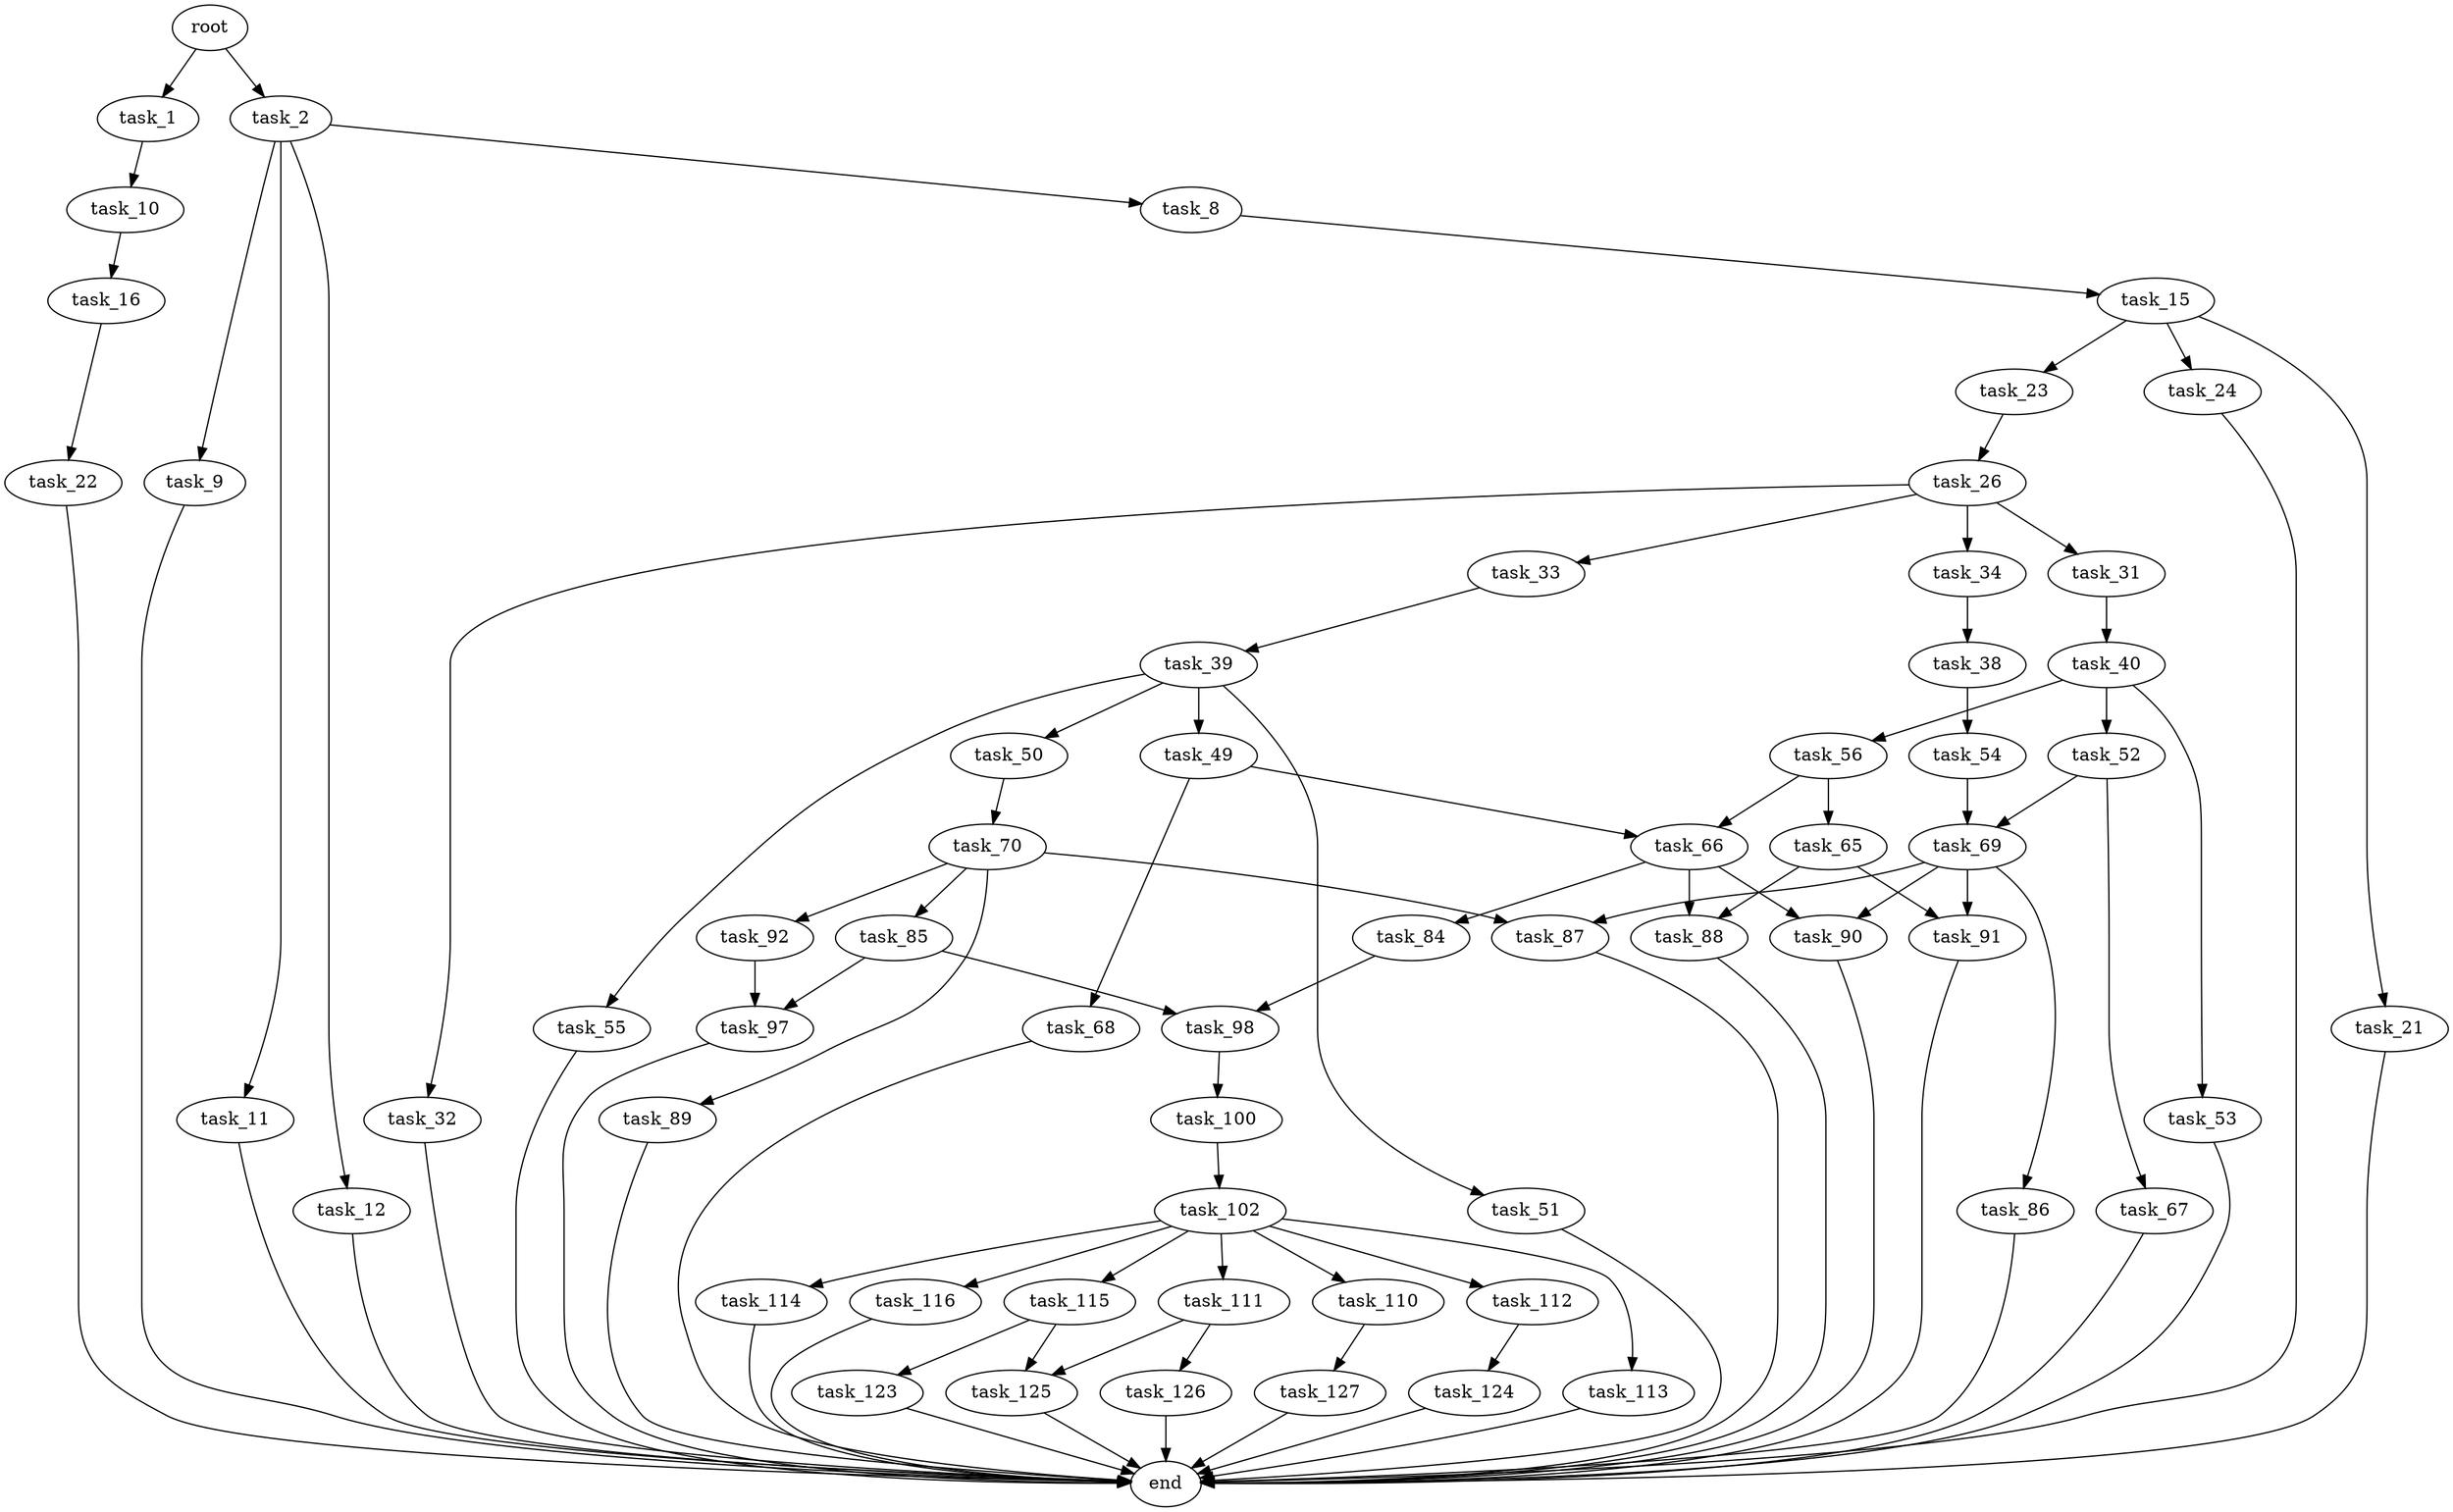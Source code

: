 digraph G {
  root [size="0.000000"];
  task_1 [size="68719476736.000000"];
  task_2 [size="134654290685.000000"];
  task_10 [size="32838164706.000000"];
  task_8 [size="231928233984.000000"];
  task_9 [size="41390815578.000000"];
  task_11 [size="8589934592.000000"];
  task_12 [size="782757789696.000000"];
  task_15 [size="9736161247.000000"];
  end [size="0.000000"];
  task_16 [size="188704555758.000000"];
  task_21 [size="782757789696.000000"];
  task_23 [size="3778796614.000000"];
  task_24 [size="447958210348.000000"];
  task_22 [size="7833200620.000000"];
  task_26 [size="28991029248.000000"];
  task_31 [size="3236546724.000000"];
  task_32 [size="13355863425.000000"];
  task_33 [size="134217728000.000000"];
  task_34 [size="45823199124.000000"];
  task_40 [size="26453507309.000000"];
  task_39 [size="272771910995.000000"];
  task_38 [size="6413549982.000000"];
  task_54 [size="8585536341.000000"];
  task_49 [size="18140981999.000000"];
  task_50 [size="83547047916.000000"];
  task_51 [size="203977310988.000000"];
  task_55 [size="8589934592.000000"];
  task_52 [size="21984640490.000000"];
  task_53 [size="9966125932.000000"];
  task_56 [size="549755813888.000000"];
  task_66 [size="35304145415.000000"];
  task_68 [size="8850436474.000000"];
  task_70 [size="1073741824000.000000"];
  task_67 [size="355669385812.000000"];
  task_69 [size="368293445632.000000"];
  task_65 [size="20165246619.000000"];
  task_88 [size="176966785372.000000"];
  task_91 [size="15414771822.000000"];
  task_84 [size="27228275236.000000"];
  task_90 [size="782757789696.000000"];
  task_86 [size="579503477549.000000"];
  task_87 [size="368293445632.000000"];
  task_85 [size="9154971317.000000"];
  task_89 [size="277247864718.000000"];
  task_92 [size="1620453004.000000"];
  task_98 [size="89452817526.000000"];
  task_97 [size="27005596259.000000"];
  task_100 [size="782757789696.000000"];
  task_102 [size="284204627356.000000"];
  task_110 [size="134217728000.000000"];
  task_111 [size="368293445632.000000"];
  task_112 [size="330103364269.000000"];
  task_113 [size="4990351857.000000"];
  task_114 [size="6073416756.000000"];
  task_115 [size="231928233984.000000"];
  task_116 [size="6755579408.000000"];
  task_127 [size="25032102162.000000"];
  task_125 [size="368293445632.000000"];
  task_126 [size="40381323725.000000"];
  task_124 [size="12913917926.000000"];
  task_123 [size="2343902691.000000"];

  root -> task_1 [size="1.000000"];
  root -> task_2 [size="1.000000"];
  task_1 -> task_10 [size="134217728.000000"];
  task_2 -> task_8 [size="301989888.000000"];
  task_2 -> task_9 [size="301989888.000000"];
  task_2 -> task_11 [size="301989888.000000"];
  task_2 -> task_12 [size="301989888.000000"];
  task_10 -> task_16 [size="536870912.000000"];
  task_8 -> task_15 [size="301989888.000000"];
  task_9 -> end [size="1.000000"];
  task_11 -> end [size="1.000000"];
  task_12 -> end [size="1.000000"];
  task_15 -> task_21 [size="411041792.000000"];
  task_15 -> task_23 [size="411041792.000000"];
  task_15 -> task_24 [size="411041792.000000"];
  task_16 -> task_22 [size="411041792.000000"];
  task_21 -> end [size="1.000000"];
  task_23 -> task_26 [size="134217728.000000"];
  task_24 -> end [size="1.000000"];
  task_22 -> end [size="1.000000"];
  task_26 -> task_31 [size="75497472.000000"];
  task_26 -> task_32 [size="75497472.000000"];
  task_26 -> task_33 [size="75497472.000000"];
  task_26 -> task_34 [size="75497472.000000"];
  task_31 -> task_40 [size="134217728.000000"];
  task_32 -> end [size="1.000000"];
  task_33 -> task_39 [size="209715200.000000"];
  task_34 -> task_38 [size="134217728.000000"];
  task_40 -> task_52 [size="838860800.000000"];
  task_40 -> task_53 [size="838860800.000000"];
  task_40 -> task_56 [size="838860800.000000"];
  task_39 -> task_49 [size="209715200.000000"];
  task_39 -> task_50 [size="209715200.000000"];
  task_39 -> task_51 [size="209715200.000000"];
  task_39 -> task_55 [size="209715200.000000"];
  task_38 -> task_54 [size="209715200.000000"];
  task_54 -> task_69 [size="411041792.000000"];
  task_49 -> task_66 [size="33554432.000000"];
  task_49 -> task_68 [size="33554432.000000"];
  task_50 -> task_70 [size="134217728.000000"];
  task_51 -> end [size="1.000000"];
  task_55 -> end [size="1.000000"];
  task_52 -> task_67 [size="679477248.000000"];
  task_52 -> task_69 [size="679477248.000000"];
  task_53 -> end [size="1.000000"];
  task_56 -> task_65 [size="536870912.000000"];
  task_56 -> task_66 [size="536870912.000000"];
  task_66 -> task_84 [size="679477248.000000"];
  task_66 -> task_88 [size="679477248.000000"];
  task_66 -> task_90 [size="679477248.000000"];
  task_68 -> end [size="1.000000"];
  task_70 -> task_85 [size="838860800.000000"];
  task_70 -> task_87 [size="838860800.000000"];
  task_70 -> task_89 [size="838860800.000000"];
  task_70 -> task_92 [size="838860800.000000"];
  task_67 -> end [size="1.000000"];
  task_69 -> task_86 [size="411041792.000000"];
  task_69 -> task_87 [size="411041792.000000"];
  task_69 -> task_90 [size="411041792.000000"];
  task_69 -> task_91 [size="411041792.000000"];
  task_65 -> task_88 [size="679477248.000000"];
  task_65 -> task_91 [size="679477248.000000"];
  task_88 -> end [size="1.000000"];
  task_91 -> end [size="1.000000"];
  task_84 -> task_98 [size="679477248.000000"];
  task_90 -> end [size="1.000000"];
  task_86 -> end [size="1.000000"];
  task_87 -> end [size="1.000000"];
  task_85 -> task_97 [size="301989888.000000"];
  task_85 -> task_98 [size="301989888.000000"];
  task_89 -> end [size="1.000000"];
  task_92 -> task_97 [size="33554432.000000"];
  task_98 -> task_100 [size="75497472.000000"];
  task_97 -> end [size="1.000000"];
  task_100 -> task_102 [size="679477248.000000"];
  task_102 -> task_110 [size="536870912.000000"];
  task_102 -> task_111 [size="536870912.000000"];
  task_102 -> task_112 [size="536870912.000000"];
  task_102 -> task_113 [size="536870912.000000"];
  task_102 -> task_114 [size="536870912.000000"];
  task_102 -> task_115 [size="536870912.000000"];
  task_102 -> task_116 [size="536870912.000000"];
  task_110 -> task_127 [size="209715200.000000"];
  task_111 -> task_125 [size="411041792.000000"];
  task_111 -> task_126 [size="411041792.000000"];
  task_112 -> task_124 [size="209715200.000000"];
  task_113 -> end [size="1.000000"];
  task_114 -> end [size="1.000000"];
  task_115 -> task_123 [size="301989888.000000"];
  task_115 -> task_125 [size="301989888.000000"];
  task_116 -> end [size="1.000000"];
  task_127 -> end [size="1.000000"];
  task_125 -> end [size="1.000000"];
  task_126 -> end [size="1.000000"];
  task_124 -> end [size="1.000000"];
  task_123 -> end [size="1.000000"];
}
